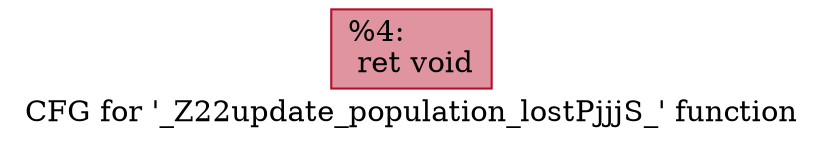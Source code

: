 digraph "CFG for '_Z22update_population_lostPjjjS_' function" {
	label="CFG for '_Z22update_population_lostPjjjS_' function";

	Node0x55bc930 [shape=record,color="#b70d28ff", style=filled, fillcolor="#b70d2870",label="{%4:\l  ret void\l}"];
}
